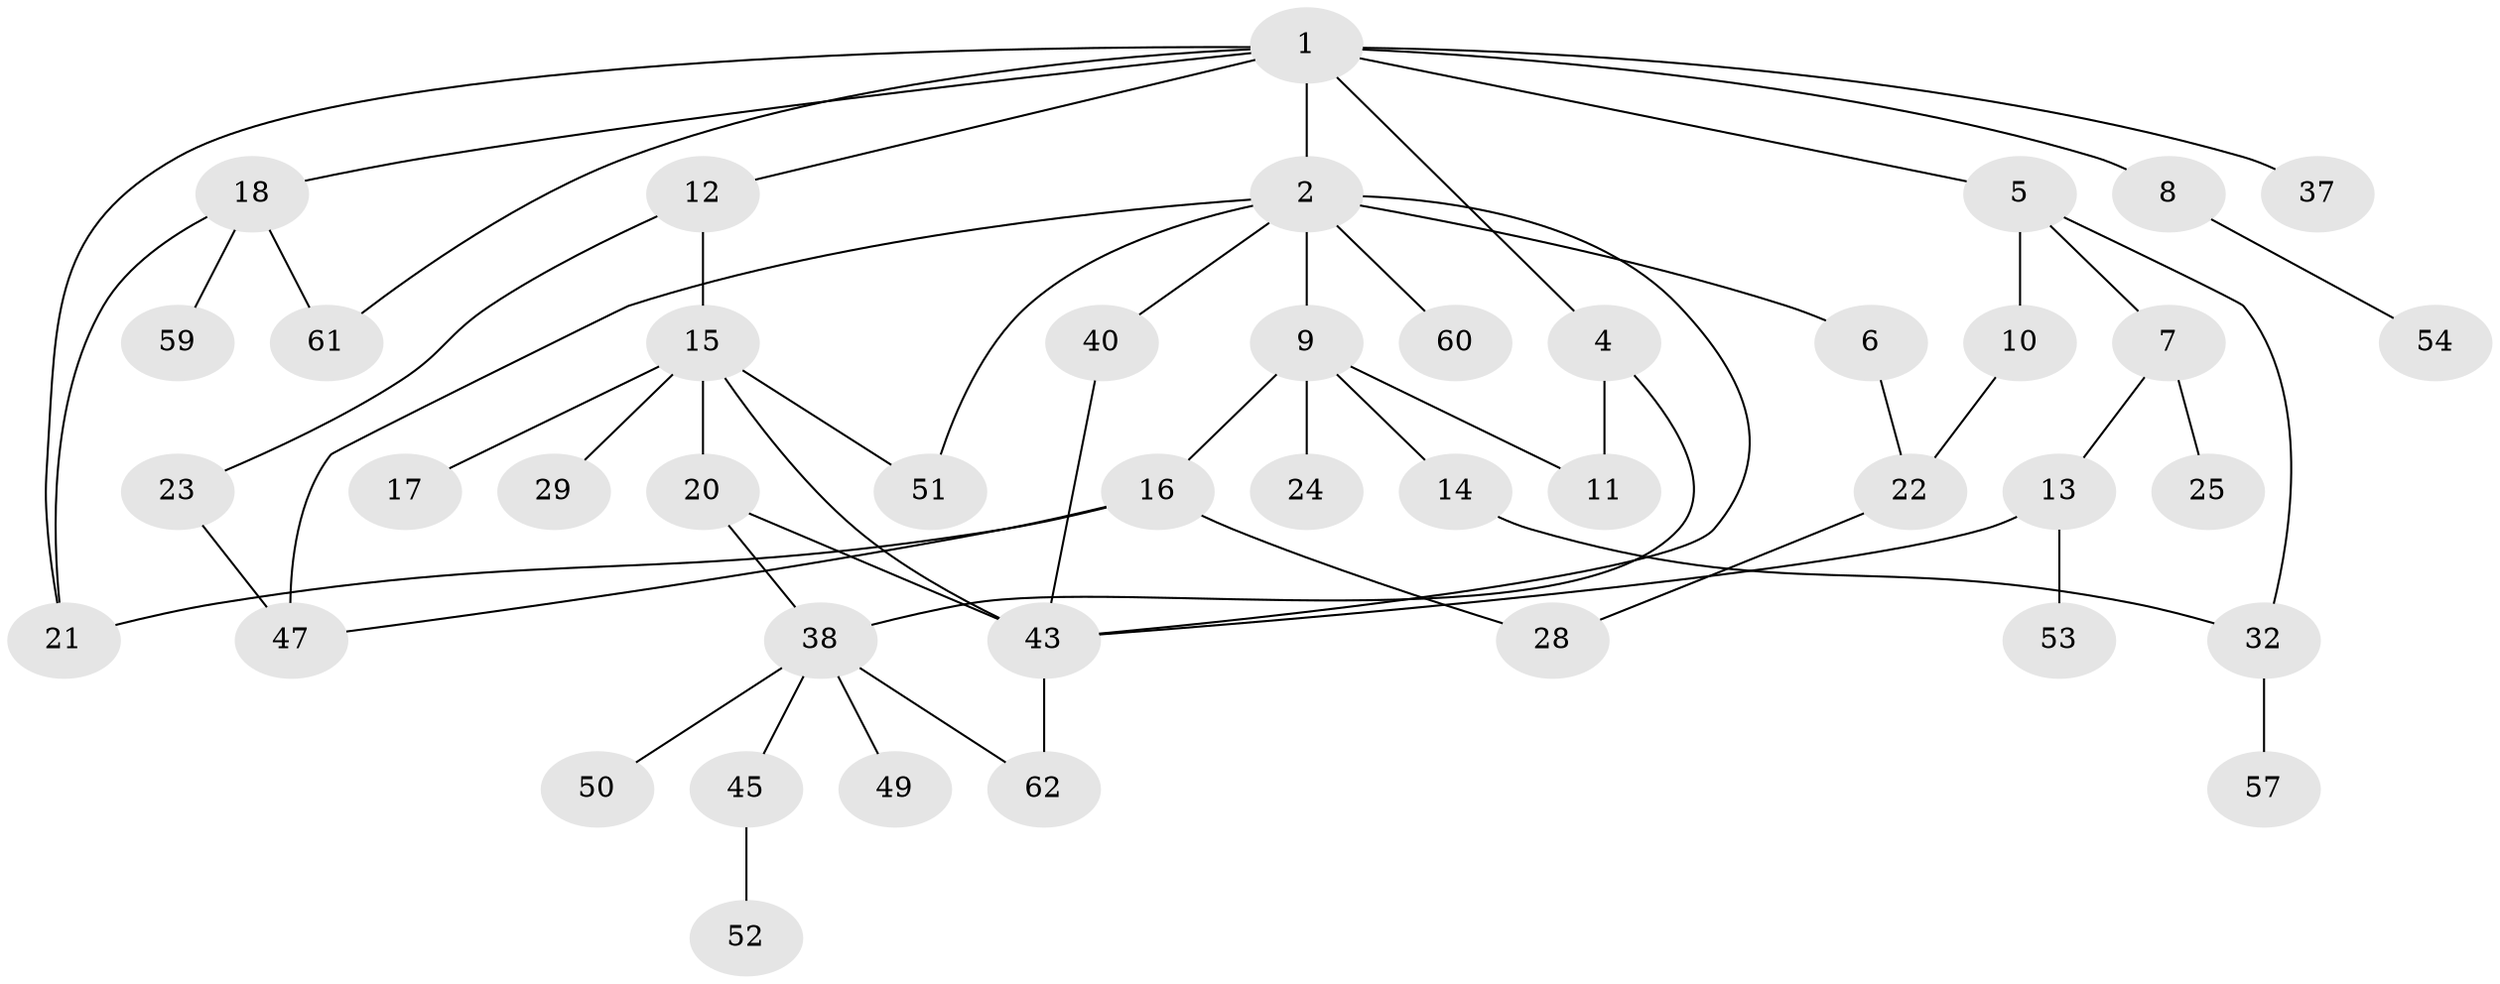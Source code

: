 // original degree distribution, {4: 0.12903225806451613, 7: 0.03225806451612903, 3: 0.20967741935483872, 2: 0.3225806451612903, 5: 0.04838709677419355, 1: 0.25806451612903225}
// Generated by graph-tools (version 1.1) at 2025/10/02/27/25 16:10:54]
// undirected, 43 vertices, 58 edges
graph export_dot {
graph [start="1"]
  node [color=gray90,style=filled];
  1 [super="+3"];
  2 [super="+19"];
  4;
  5 [super="+30"];
  6 [super="+41"];
  7 [super="+27"];
  8;
  9 [super="+34"];
  10;
  11;
  12;
  13 [super="+46"];
  14 [super="+35"];
  15 [super="+58"];
  16 [super="+42"];
  17 [super="+31"];
  18 [super="+44"];
  20 [super="+33"];
  21 [super="+26"];
  22 [super="+36"];
  23;
  24;
  25;
  28;
  29;
  32;
  37;
  38 [super="+39"];
  40;
  43 [super="+48"];
  45;
  47 [super="+56"];
  49;
  50;
  51 [super="+55"];
  52;
  53;
  54;
  57;
  59;
  60;
  61;
  62;
  1 -- 2;
  1 -- 8;
  1 -- 61;
  1 -- 18;
  1 -- 4;
  1 -- 5;
  1 -- 37;
  1 -- 12;
  1 -- 21;
  2 -- 6;
  2 -- 9;
  2 -- 40;
  2 -- 60;
  2 -- 43;
  2 -- 51;
  2 -- 47;
  4 -- 11;
  4 -- 38;
  5 -- 7;
  5 -- 10;
  5 -- 32;
  6 -- 22;
  7 -- 13 [weight=2];
  7 -- 25;
  8 -- 54;
  9 -- 14;
  9 -- 16;
  9 -- 24;
  9 -- 11;
  10 -- 22;
  12 -- 15;
  12 -- 23;
  13 -- 43;
  13 -- 53;
  14 -- 32;
  15 -- 17;
  15 -- 20;
  15 -- 29;
  15 -- 43;
  15 -- 51;
  16 -- 28;
  16 -- 47;
  16 -- 21;
  18 -- 21;
  18 -- 59;
  18 -- 61;
  20 -- 38;
  20 -- 43;
  22 -- 28;
  23 -- 47;
  32 -- 57;
  38 -- 45;
  38 -- 50;
  38 -- 62;
  38 -- 49;
  40 -- 43;
  43 -- 62;
  45 -- 52;
}
